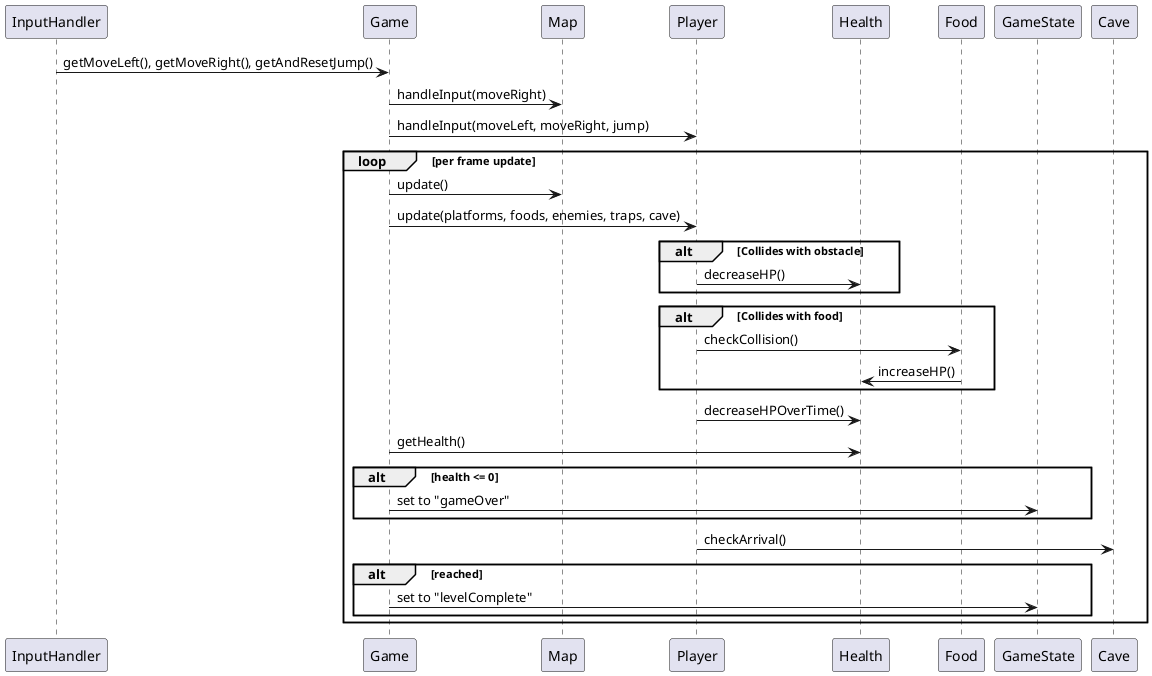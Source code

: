 @startuml

InputHandler -> Game : getMoveLeft(), getMoveRight(), getAndResetJump()
Game -> Map : handleInput(moveRight)
Game -> Player : handleInput(moveLeft, moveRight, jump)

loop per frame update
    Game -> Map : update()
    Game -> Player : update(platforms, foods, enemies, traps, cave)

    alt Collides with obstacle
        Player -> Health : decreaseHP()
    end

    alt Collides with food
        Player -> Food : checkCollision()
        Food -> Health : increaseHP()
    end

    Player -> Health : decreaseHPOverTime()

    Game -> Health : getHealth()
    alt health <= 0
        Game -> GameState : set to "gameOver"
    end

    Player -> Cave : checkArrival()
    alt reached
        Game -> GameState : set to "levelComplete"
    end
end

@enduml
